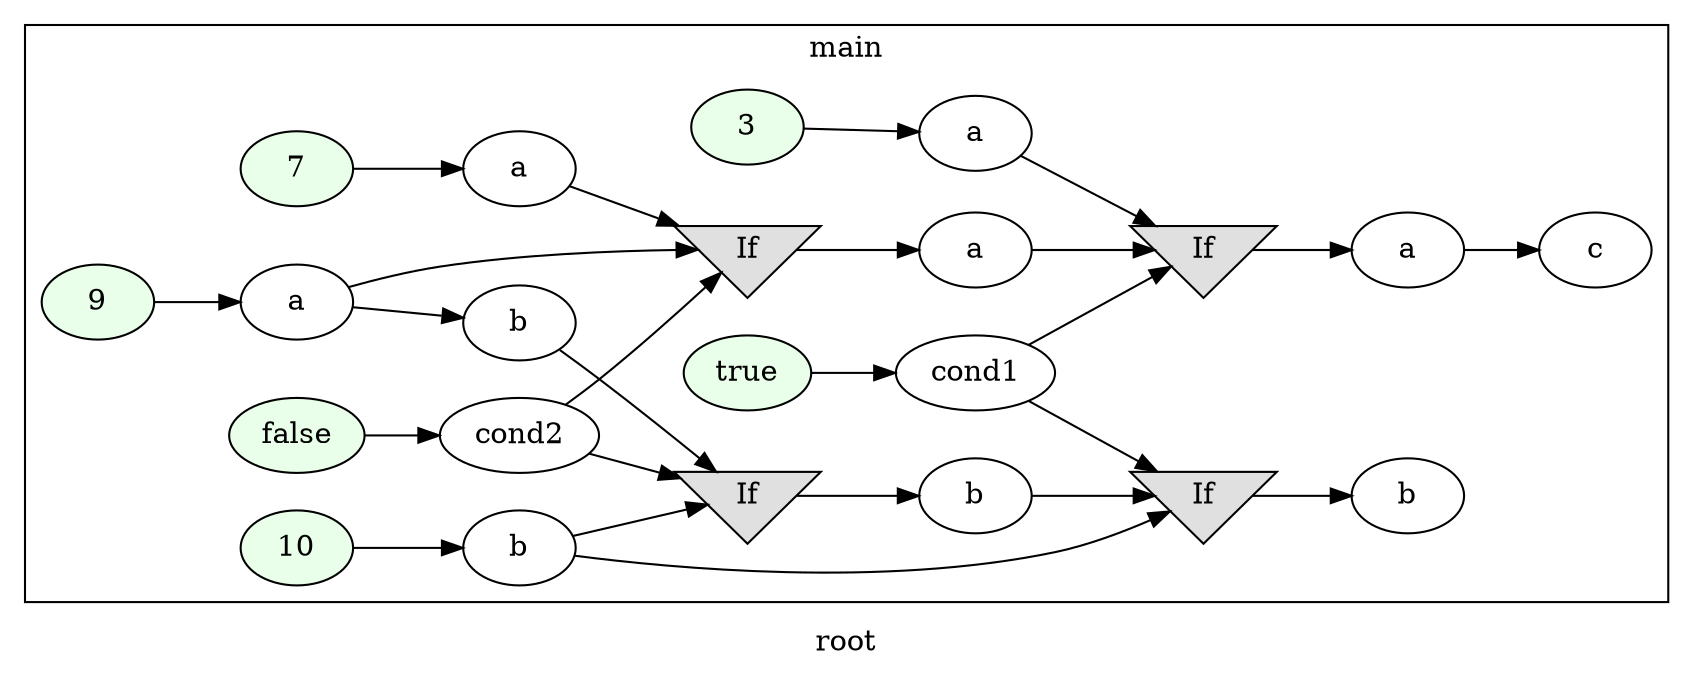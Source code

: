 digraph G
{
rankdir=LR;
label = "root";
subgraph cluster_1 {
label = "main";
parent = "G";
startinglines = "2_2";
	node_000001 [ label = "3", style=filled, fillcolor="#E9FFE9", startinglines=4 ]
	node_000002 [ label = "a", startingline=4 ]
	node_000003 [ label = "true", style=filled, fillcolor="#E9FFE9", startinglines=6 ]
	node_000004 [ label = "cond1", startingline=6 ]
	node_000005 [ label = "false", style=filled, fillcolor="#E9FFE9", startinglines=7 ]
	node_000006 [ label = "cond2", startingline=7 ]
	node_000007 [ label = "10", style=filled, fillcolor="#E9FFE9", startinglines=9 ]
	node_000008 [ label = "b", startingline=9 ]
	node_000011 [ label = "7", style=filled, fillcolor="#E9FFE9", startinglines=13 ]
	node_000014 [ label = "a", startingline=13 ]
	node_000016 [ label = "9", style=filled, fillcolor="#E9FFE9", startinglines=16 ]
	node_000021 [ label = "a", startingline=17 ]
	node_000022 [ label = "b", startingline=17 ]
	node_000023 [ label = "If", shape=invtriangle, style=filled, fillcolor="#E0E0E0", startinglines=17 ]
	node_000025 [ label = "If", shape=invtriangle, style=filled, fillcolor="#E0E0E0", startinglines=17 ]
	node_000027 [ label = "a", startingline=17 ]
	node_000028 [ label = "b", startingline=17 ]
	node_000029 [ label = "If", shape=invtriangle, style=filled, fillcolor="#E0E0E0", startinglines=17 ]
	node_000030 [ label = "a", startingline=17 ]
	node_000031 [ label = "If", shape=invtriangle, style=filled, fillcolor="#E0E0E0", startinglines=17 ]
	node_000032 [ label = "b", startingline=17 ]
	node_000033 [ label = "c", startingline=20 ]
}
	node_000001 -> node_000002
	node_000002 -> node_000029
	node_000003 -> node_000004
	node_000004 -> node_000029
	node_000004 -> node_000031
	node_000005 -> node_000006
	node_000006 -> node_000023
	node_000006 -> node_000025
	node_000007 -> node_000008
	node_000008 -> node_000025
	node_000008 -> node_000031
	node_000011 -> node_000014
	node_000014 -> node_000023
	node_000016 -> node_000021
	node_000021 -> node_000022
	node_000021 -> node_000023
	node_000022 -> node_000025
	node_000023 -> node_000027
	node_000025 -> node_000028
	node_000027 -> node_000029
	node_000028 -> node_000031
	node_000029 -> node_000030
	node_000030 -> node_000033
	node_000031 -> node_000032
}
